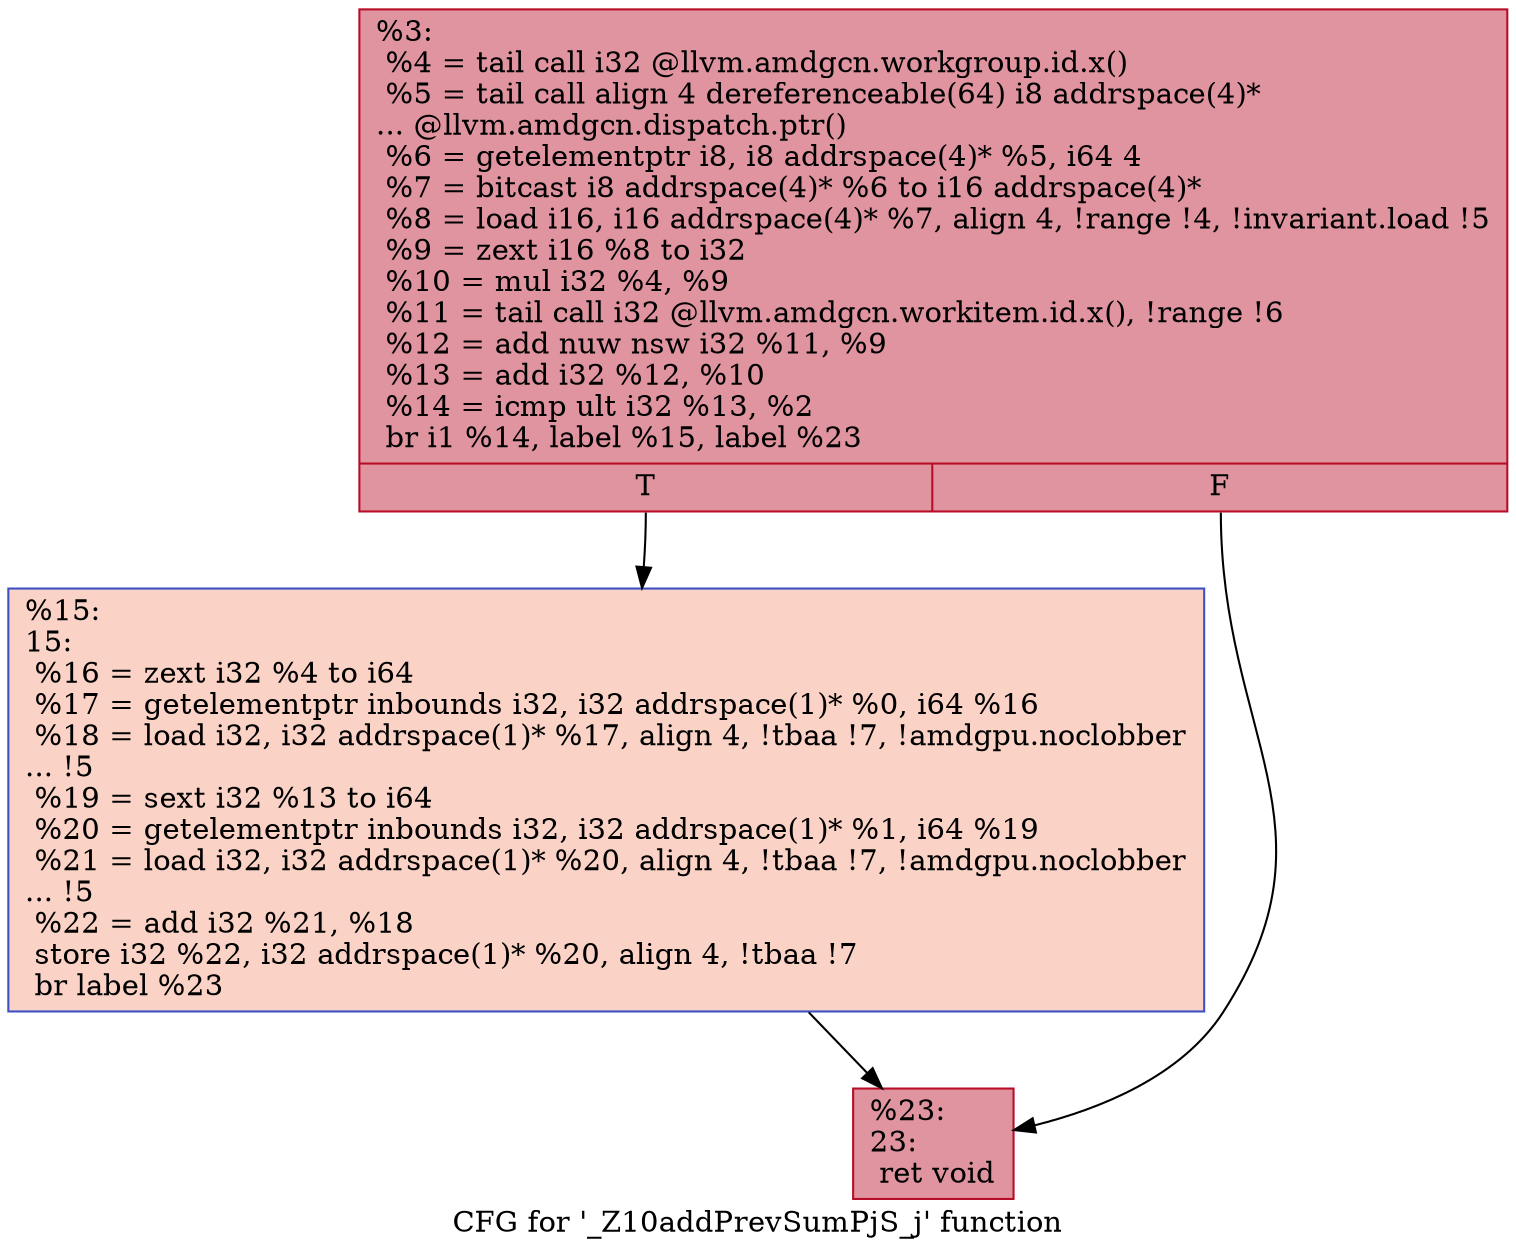digraph "CFG for '_Z10addPrevSumPjS_j' function" {
	label="CFG for '_Z10addPrevSumPjS_j' function";

	Node0x6096050 [shape=record,color="#b70d28ff", style=filled, fillcolor="#b70d2870",label="{%3:\l  %4 = tail call i32 @llvm.amdgcn.workgroup.id.x()\l  %5 = tail call align 4 dereferenceable(64) i8 addrspace(4)*\l... @llvm.amdgcn.dispatch.ptr()\l  %6 = getelementptr i8, i8 addrspace(4)* %5, i64 4\l  %7 = bitcast i8 addrspace(4)* %6 to i16 addrspace(4)*\l  %8 = load i16, i16 addrspace(4)* %7, align 4, !range !4, !invariant.load !5\l  %9 = zext i16 %8 to i32\l  %10 = mul i32 %4, %9\l  %11 = tail call i32 @llvm.amdgcn.workitem.id.x(), !range !6\l  %12 = add nuw nsw i32 %11, %9\l  %13 = add i32 %12, %10\l  %14 = icmp ult i32 %13, %2\l  br i1 %14, label %15, label %23\l|{<s0>T|<s1>F}}"];
	Node0x6096050:s0 -> Node0x6097fe0;
	Node0x6096050:s1 -> Node0x6098070;
	Node0x6097fe0 [shape=record,color="#3d50c3ff", style=filled, fillcolor="#f59c7d70",label="{%15:\l15:                                               \l  %16 = zext i32 %4 to i64\l  %17 = getelementptr inbounds i32, i32 addrspace(1)* %0, i64 %16\l  %18 = load i32, i32 addrspace(1)* %17, align 4, !tbaa !7, !amdgpu.noclobber\l... !5\l  %19 = sext i32 %13 to i64\l  %20 = getelementptr inbounds i32, i32 addrspace(1)* %1, i64 %19\l  %21 = load i32, i32 addrspace(1)* %20, align 4, !tbaa !7, !amdgpu.noclobber\l... !5\l  %22 = add i32 %21, %18\l  store i32 %22, i32 addrspace(1)* %20, align 4, !tbaa !7\l  br label %23\l}"];
	Node0x6097fe0 -> Node0x6098070;
	Node0x6098070 [shape=record,color="#b70d28ff", style=filled, fillcolor="#b70d2870",label="{%23:\l23:                                               \l  ret void\l}"];
}
